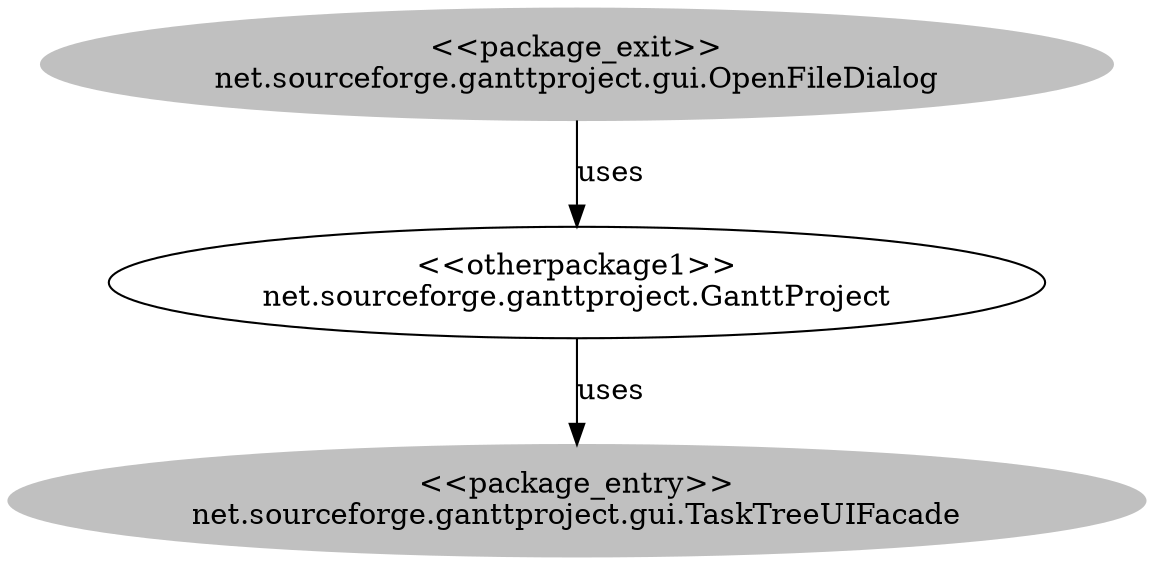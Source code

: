 digraph cd {
	net_sourceforge_ganttproject_gui_OpenFileDialog [label="<<package_exit>>
net.sourceforge.ganttproject.gui.OpenFileDialog",style=filled,color="grey"];
	net_sourceforge_ganttproject_gui_TaskTreeUIFacade [label="<<package_entry>>
net.sourceforge.ganttproject.gui.TaskTreeUIFacade",style=filled,color="grey"];
	net_sourceforge_ganttproject_GanttProject [label="<<otherpackage1>>
net.sourceforge.ganttproject.GanttProject"];
	net_sourceforge_ganttproject_gui_OpenFileDialog -> net_sourceforge_ganttproject_GanttProject [label=uses];
	net_sourceforge_ganttproject_GanttProject -> net_sourceforge_ganttproject_gui_TaskTreeUIFacade [label=uses];
}
